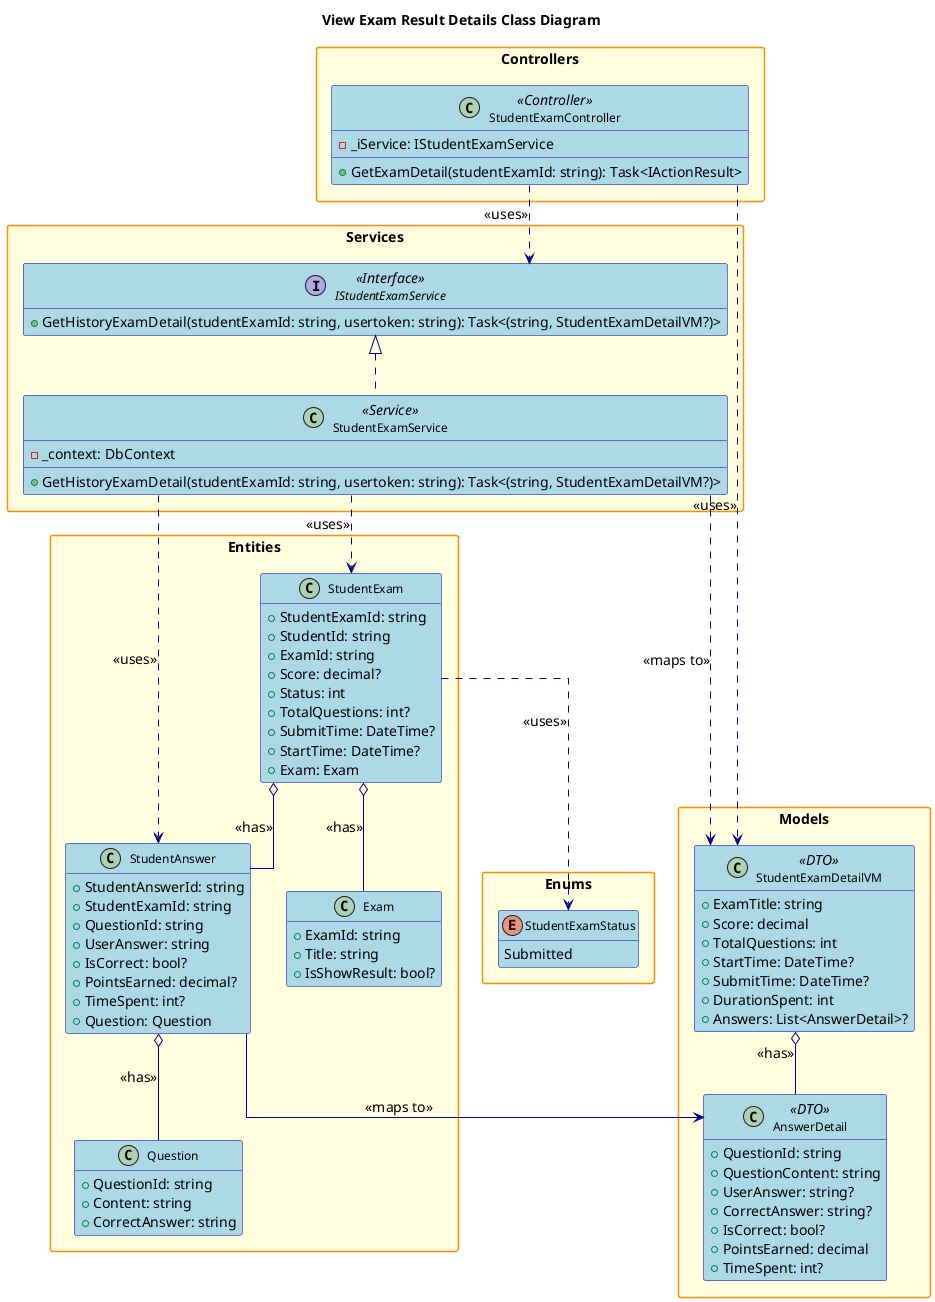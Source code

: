 @startuml
' Class Diagram for View Exam Result Details Feature

title View Exam Result Details Class Diagram

hide empty members
skinparam packageStyle rectangle
skinparam linetype ortho
skinparam defaultFontSize 14
skinparam defaultFontName Arial
skinparam classFontSize 12
skinparam classFontName Arial
skinparam noteFontSize 11
skinparam noteFontName Arial

' Increase spacing and sizing
skinparam class {
    BackgroundColor LightBlue
    BorderColor DarkBlue
    ArrowColor DarkBlue
    FontSize 12
}

skinparam package {
    BackgroundColor LightYellow
    BorderColor DarkOrange
    FontSize 14
    FontStyle bold
}

skinparam interface {
    BackgroundColor LightGreen
    BorderColor DarkGreen
    FontSize 12
}

skinparam enum {
    BackgroundColor LightCyan
    BorderColor DarkCyan
    FontSize 12
}

package "Controllers" {
    class StudentExamController <<Controller>> {
        - _iService: IStudentExamService
        + GetExamDetail(studentExamId: string): Task<IActionResult>
    }
}

package "Services" {
    interface IStudentExamService <<Interface>> {
        + GetHistoryExamDetail(studentExamId: string, usertoken: string): Task<(string, StudentExamDetailVM?)>
    }
    class StudentExamService <<Service>> {
        - _context: DbContext
        + GetHistoryExamDetail(studentExamId: string, usertoken: string): Task<(string, StudentExamDetailVM?)>
    }
}

package "Models" {
    class StudentExamDetailVM <<DTO>> {
        + ExamTitle: string
        + Score: decimal
        + TotalQuestions: int
        + StartTime: DateTime?
        + SubmitTime: DateTime?
        + DurationSpent: int
        + Answers: List<AnswerDetail>?
    }
    class AnswerDetail <<DTO>> {
        + QuestionId: string
        + QuestionContent: string
        + UserAnswer: string?
        + CorrectAnswer: string?
        + IsCorrect: bool?
        + PointsEarned: decimal
        + TimeSpent: int?
    }
}

package "Entities" {
    class StudentExam {
        + StudentExamId: string
        + StudentId: string
        + ExamId: string
        + Score: decimal?
        + Status: int
        + TotalQuestions: int?
        + SubmitTime: DateTime?
        + StartTime: DateTime?
        + Exam: Exam
    }
    class Exam {
        + ExamId: string
        + Title: string
        + IsShowResult: bool?
    }
    class StudentAnswer {
        + StudentAnswerId: string
        + StudentExamId: string
        + QuestionId: string
        + UserAnswer: string
        + IsCorrect: bool?
        + PointsEarned: decimal?
        + TimeSpent: int?
        + Question: Question
    }
    class Question {
        + QuestionId: string
        + Content: string
        + CorrectAnswer: string
    }
}

package "Enums" {
    enum StudentExamStatus {
        Submitted
    }
}

' Relationships
StudentExamController ..> IStudentExamService : <<uses>>
IStudentExamService <|.. StudentExamService
StudentExamController ..> StudentExamDetailVM : <<uses>>
StudentExamService ..> StudentExam : <<uses>>
StudentExamService ..> StudentAnswer : <<uses>>
StudentExamService ..> StudentExamDetailVM : <<maps to>>
StudentExam o-- Exam : <<has>>
StudentExam o-- StudentAnswer : <<has>>
StudentExam ..> StudentExamStatus : <<uses>>
StudentAnswer o-- Question : <<has>>
StudentAnswer --> AnswerDetail : <<maps to>>
StudentExamDetailVM o-- AnswerDetail : <<has>>

@enduml 